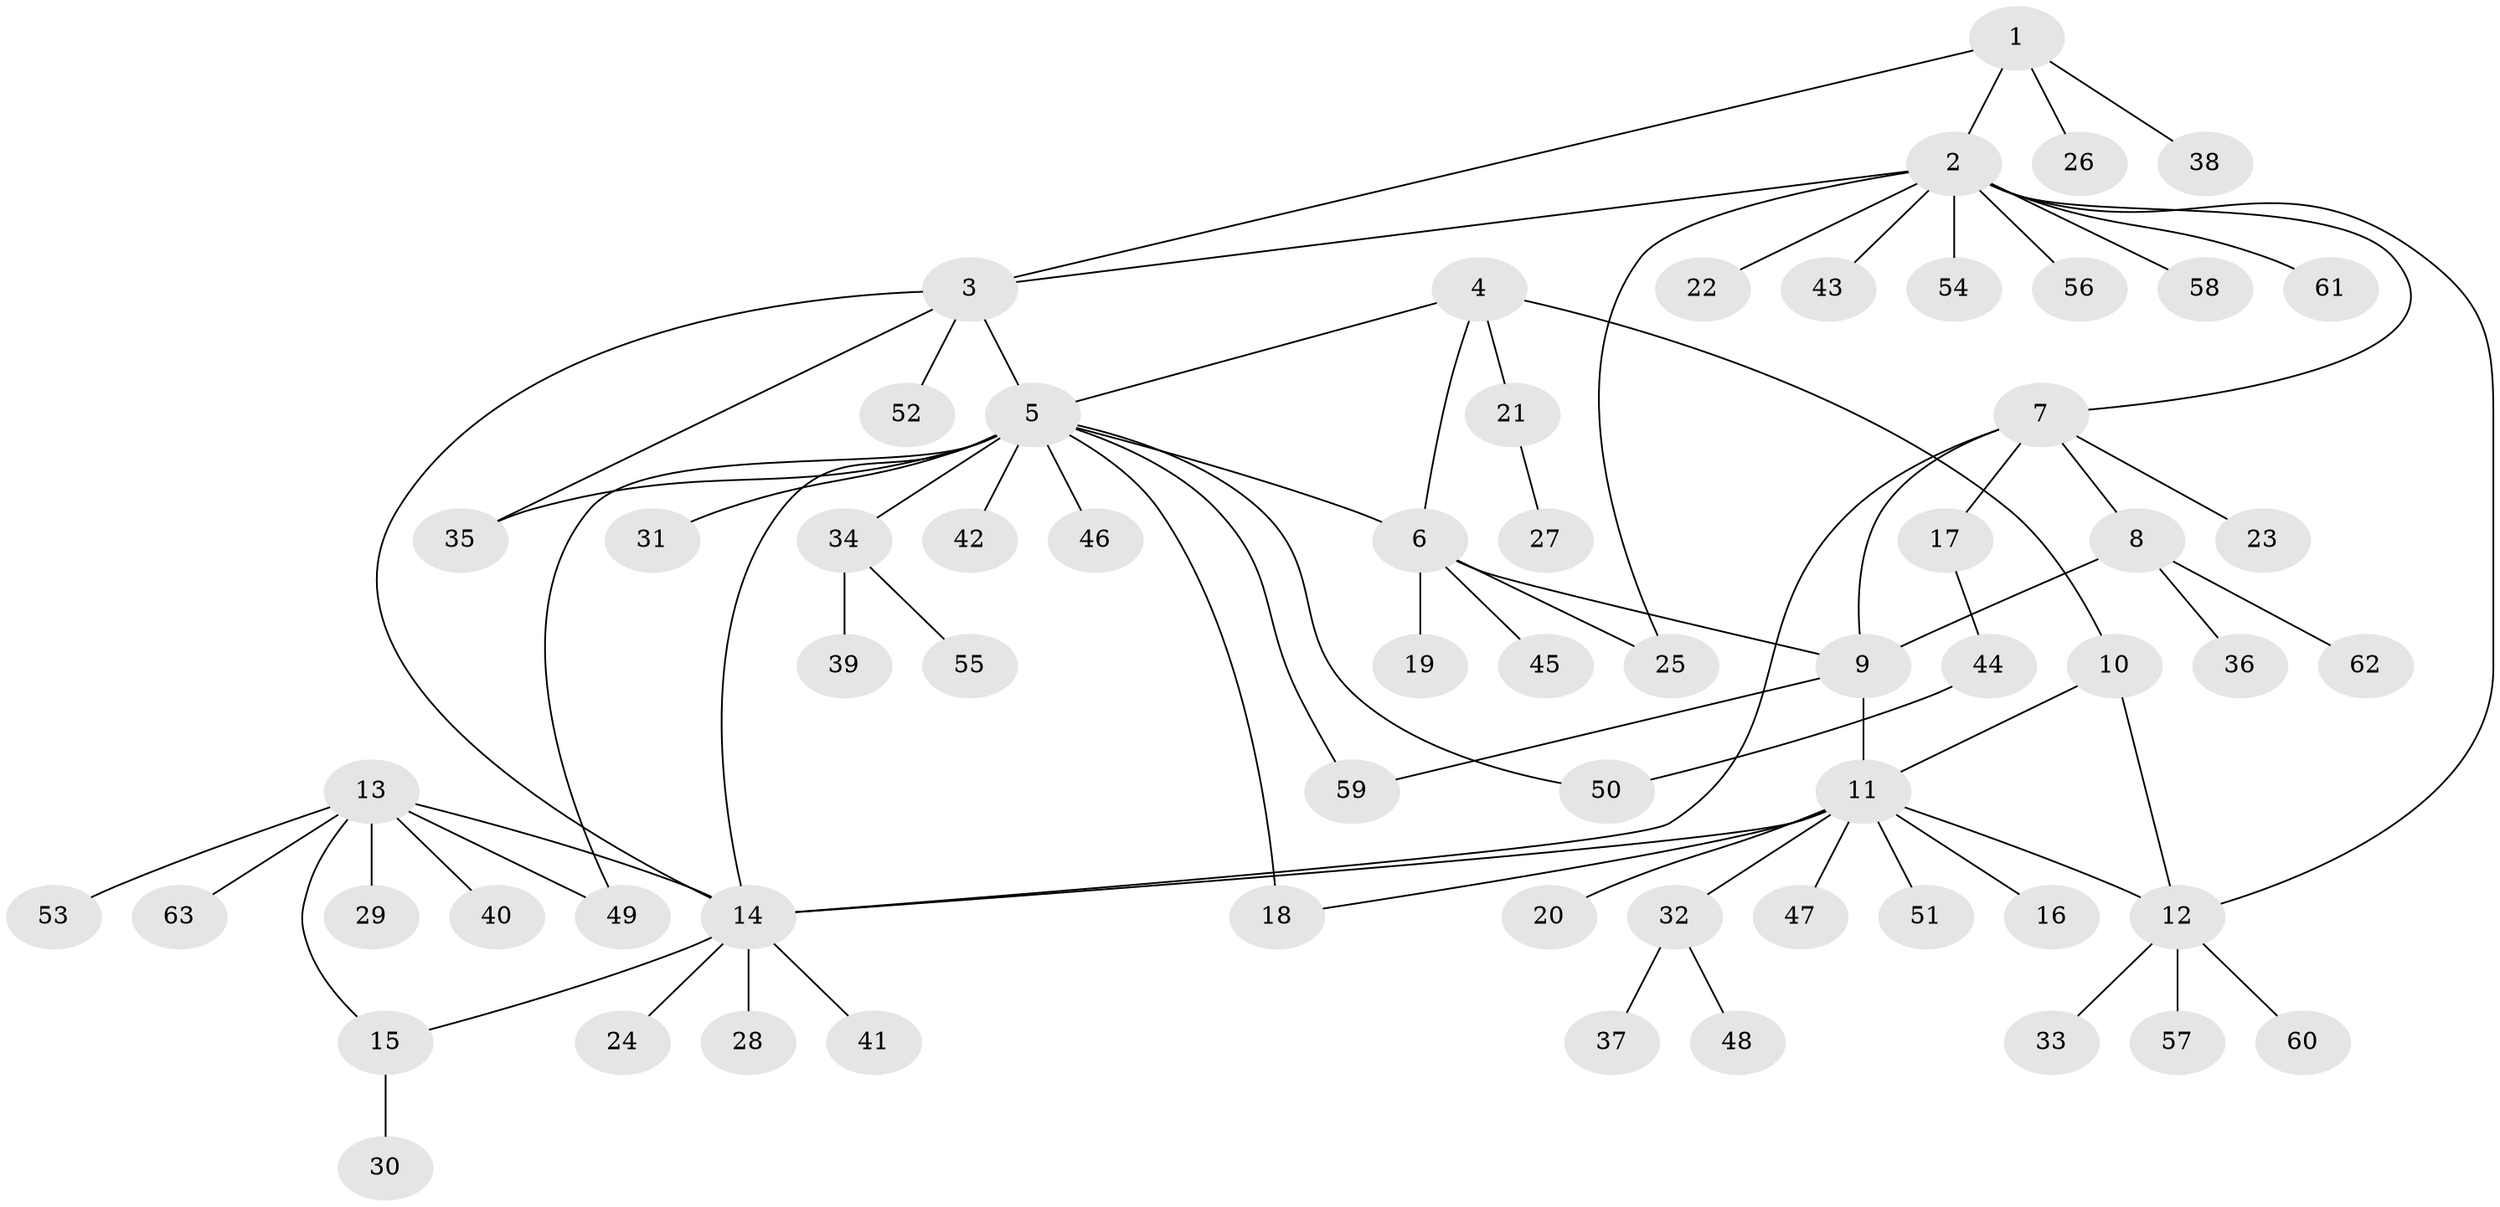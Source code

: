 // Generated by graph-tools (version 1.1) at 2025/26/03/09/25 03:26:49]
// undirected, 63 vertices, 79 edges
graph export_dot {
graph [start="1"]
  node [color=gray90,style=filled];
  1;
  2;
  3;
  4;
  5;
  6;
  7;
  8;
  9;
  10;
  11;
  12;
  13;
  14;
  15;
  16;
  17;
  18;
  19;
  20;
  21;
  22;
  23;
  24;
  25;
  26;
  27;
  28;
  29;
  30;
  31;
  32;
  33;
  34;
  35;
  36;
  37;
  38;
  39;
  40;
  41;
  42;
  43;
  44;
  45;
  46;
  47;
  48;
  49;
  50;
  51;
  52;
  53;
  54;
  55;
  56;
  57;
  58;
  59;
  60;
  61;
  62;
  63;
  1 -- 2;
  1 -- 3;
  1 -- 26;
  1 -- 38;
  2 -- 3;
  2 -- 7;
  2 -- 12;
  2 -- 22;
  2 -- 25;
  2 -- 43;
  2 -- 54;
  2 -- 56;
  2 -- 58;
  2 -- 61;
  3 -- 5;
  3 -- 14;
  3 -- 35;
  3 -- 52;
  4 -- 5;
  4 -- 6;
  4 -- 10;
  4 -- 21;
  5 -- 6;
  5 -- 14;
  5 -- 18;
  5 -- 31;
  5 -- 34;
  5 -- 35;
  5 -- 42;
  5 -- 46;
  5 -- 49;
  5 -- 50;
  5 -- 59;
  6 -- 9;
  6 -- 19;
  6 -- 25;
  6 -- 45;
  7 -- 8;
  7 -- 9;
  7 -- 14;
  7 -- 17;
  7 -- 23;
  8 -- 9;
  8 -- 36;
  8 -- 62;
  9 -- 11;
  9 -- 59;
  10 -- 11;
  10 -- 12;
  11 -- 12;
  11 -- 14;
  11 -- 16;
  11 -- 18;
  11 -- 20;
  11 -- 32;
  11 -- 47;
  11 -- 51;
  12 -- 33;
  12 -- 57;
  12 -- 60;
  13 -- 14;
  13 -- 15;
  13 -- 29;
  13 -- 40;
  13 -- 49;
  13 -- 53;
  13 -- 63;
  14 -- 15;
  14 -- 24;
  14 -- 28;
  14 -- 41;
  15 -- 30;
  17 -- 44;
  21 -- 27;
  32 -- 37;
  32 -- 48;
  34 -- 39;
  34 -- 55;
  44 -- 50;
}

